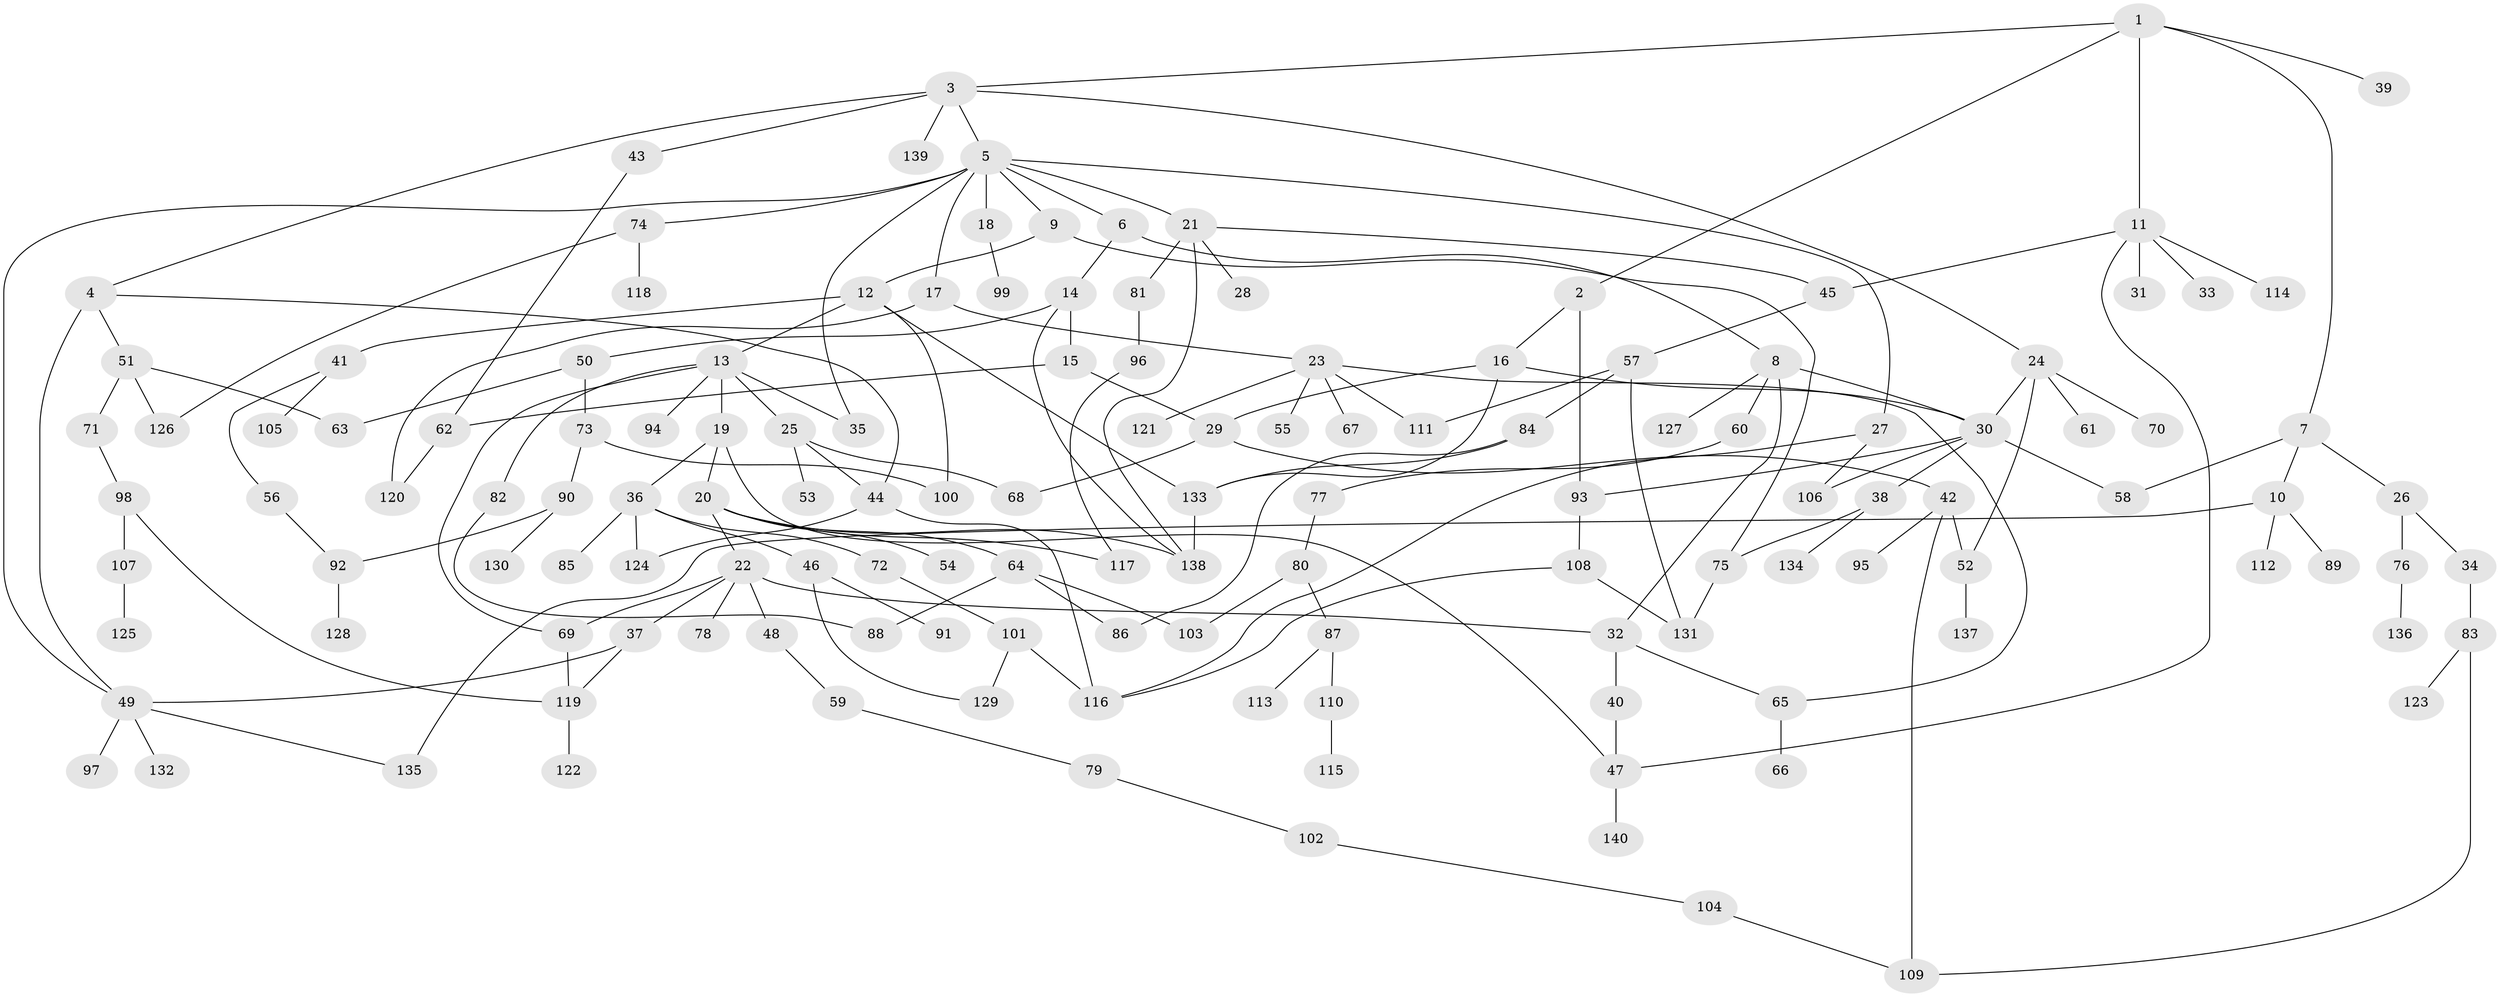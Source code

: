 // Generated by graph-tools (version 1.1) at 2025/13/03/09/25 04:13:19]
// undirected, 140 vertices, 186 edges
graph export_dot {
graph [start="1"]
  node [color=gray90,style=filled];
  1;
  2;
  3;
  4;
  5;
  6;
  7;
  8;
  9;
  10;
  11;
  12;
  13;
  14;
  15;
  16;
  17;
  18;
  19;
  20;
  21;
  22;
  23;
  24;
  25;
  26;
  27;
  28;
  29;
  30;
  31;
  32;
  33;
  34;
  35;
  36;
  37;
  38;
  39;
  40;
  41;
  42;
  43;
  44;
  45;
  46;
  47;
  48;
  49;
  50;
  51;
  52;
  53;
  54;
  55;
  56;
  57;
  58;
  59;
  60;
  61;
  62;
  63;
  64;
  65;
  66;
  67;
  68;
  69;
  70;
  71;
  72;
  73;
  74;
  75;
  76;
  77;
  78;
  79;
  80;
  81;
  82;
  83;
  84;
  85;
  86;
  87;
  88;
  89;
  90;
  91;
  92;
  93;
  94;
  95;
  96;
  97;
  98;
  99;
  100;
  101;
  102;
  103;
  104;
  105;
  106;
  107;
  108;
  109;
  110;
  111;
  112;
  113;
  114;
  115;
  116;
  117;
  118;
  119;
  120;
  121;
  122;
  123;
  124;
  125;
  126;
  127;
  128;
  129;
  130;
  131;
  132;
  133;
  134;
  135;
  136;
  137;
  138;
  139;
  140;
  1 -- 2;
  1 -- 3;
  1 -- 7;
  1 -- 11;
  1 -- 39;
  2 -- 16;
  2 -- 93;
  3 -- 4;
  3 -- 5;
  3 -- 24;
  3 -- 43;
  3 -- 139;
  4 -- 44;
  4 -- 49;
  4 -- 51;
  5 -- 6;
  5 -- 9;
  5 -- 17;
  5 -- 18;
  5 -- 21;
  5 -- 27;
  5 -- 74;
  5 -- 35;
  5 -- 49;
  6 -- 8;
  6 -- 14;
  7 -- 10;
  7 -- 26;
  7 -- 58;
  8 -- 30;
  8 -- 32;
  8 -- 60;
  8 -- 127;
  9 -- 12;
  9 -- 75;
  10 -- 89;
  10 -- 112;
  10 -- 135;
  11 -- 31;
  11 -- 33;
  11 -- 47;
  11 -- 114;
  11 -- 45;
  12 -- 13;
  12 -- 41;
  12 -- 133;
  12 -- 100;
  13 -- 19;
  13 -- 25;
  13 -- 35;
  13 -- 69;
  13 -- 82;
  13 -- 94;
  14 -- 15;
  14 -- 50;
  14 -- 138;
  15 -- 62;
  15 -- 29;
  16 -- 29;
  16 -- 30;
  16 -- 133;
  17 -- 23;
  17 -- 120;
  18 -- 99;
  19 -- 20;
  19 -- 36;
  19 -- 47;
  20 -- 22;
  20 -- 54;
  20 -- 64;
  20 -- 117;
  20 -- 138;
  21 -- 28;
  21 -- 45;
  21 -- 81;
  21 -- 138;
  22 -- 37;
  22 -- 48;
  22 -- 78;
  22 -- 32;
  22 -- 69;
  23 -- 55;
  23 -- 65;
  23 -- 67;
  23 -- 111;
  23 -- 121;
  24 -- 52;
  24 -- 61;
  24 -- 70;
  24 -- 30;
  25 -- 53;
  25 -- 68;
  25 -- 44;
  26 -- 34;
  26 -- 76;
  27 -- 106;
  27 -- 116;
  29 -- 42;
  29 -- 68;
  30 -- 38;
  30 -- 58;
  30 -- 106;
  30 -- 93;
  32 -- 40;
  32 -- 65;
  34 -- 83;
  36 -- 46;
  36 -- 72;
  36 -- 85;
  36 -- 124;
  37 -- 49;
  37 -- 119;
  38 -- 75;
  38 -- 134;
  40 -- 47;
  41 -- 56;
  41 -- 105;
  42 -- 95;
  42 -- 52;
  42 -- 109;
  43 -- 62;
  44 -- 116;
  44 -- 124;
  45 -- 57;
  46 -- 91;
  46 -- 129;
  47 -- 140;
  48 -- 59;
  49 -- 97;
  49 -- 132;
  49 -- 135;
  50 -- 73;
  50 -- 63;
  51 -- 63;
  51 -- 71;
  51 -- 126;
  52 -- 137;
  56 -- 92;
  57 -- 84;
  57 -- 131;
  57 -- 111;
  59 -- 79;
  60 -- 77;
  62 -- 120;
  64 -- 86;
  64 -- 103;
  64 -- 88;
  65 -- 66;
  69 -- 119;
  71 -- 98;
  72 -- 101;
  73 -- 90;
  73 -- 100;
  74 -- 118;
  74 -- 126;
  75 -- 131;
  76 -- 136;
  77 -- 80;
  79 -- 102;
  80 -- 87;
  80 -- 103;
  81 -- 96;
  82 -- 88;
  83 -- 109;
  83 -- 123;
  84 -- 133;
  84 -- 86;
  87 -- 110;
  87 -- 113;
  90 -- 130;
  90 -- 92;
  92 -- 128;
  93 -- 108;
  96 -- 117;
  98 -- 107;
  98 -- 119;
  101 -- 129;
  101 -- 116;
  102 -- 104;
  104 -- 109;
  107 -- 125;
  108 -- 116;
  108 -- 131;
  110 -- 115;
  119 -- 122;
  133 -- 138;
}
